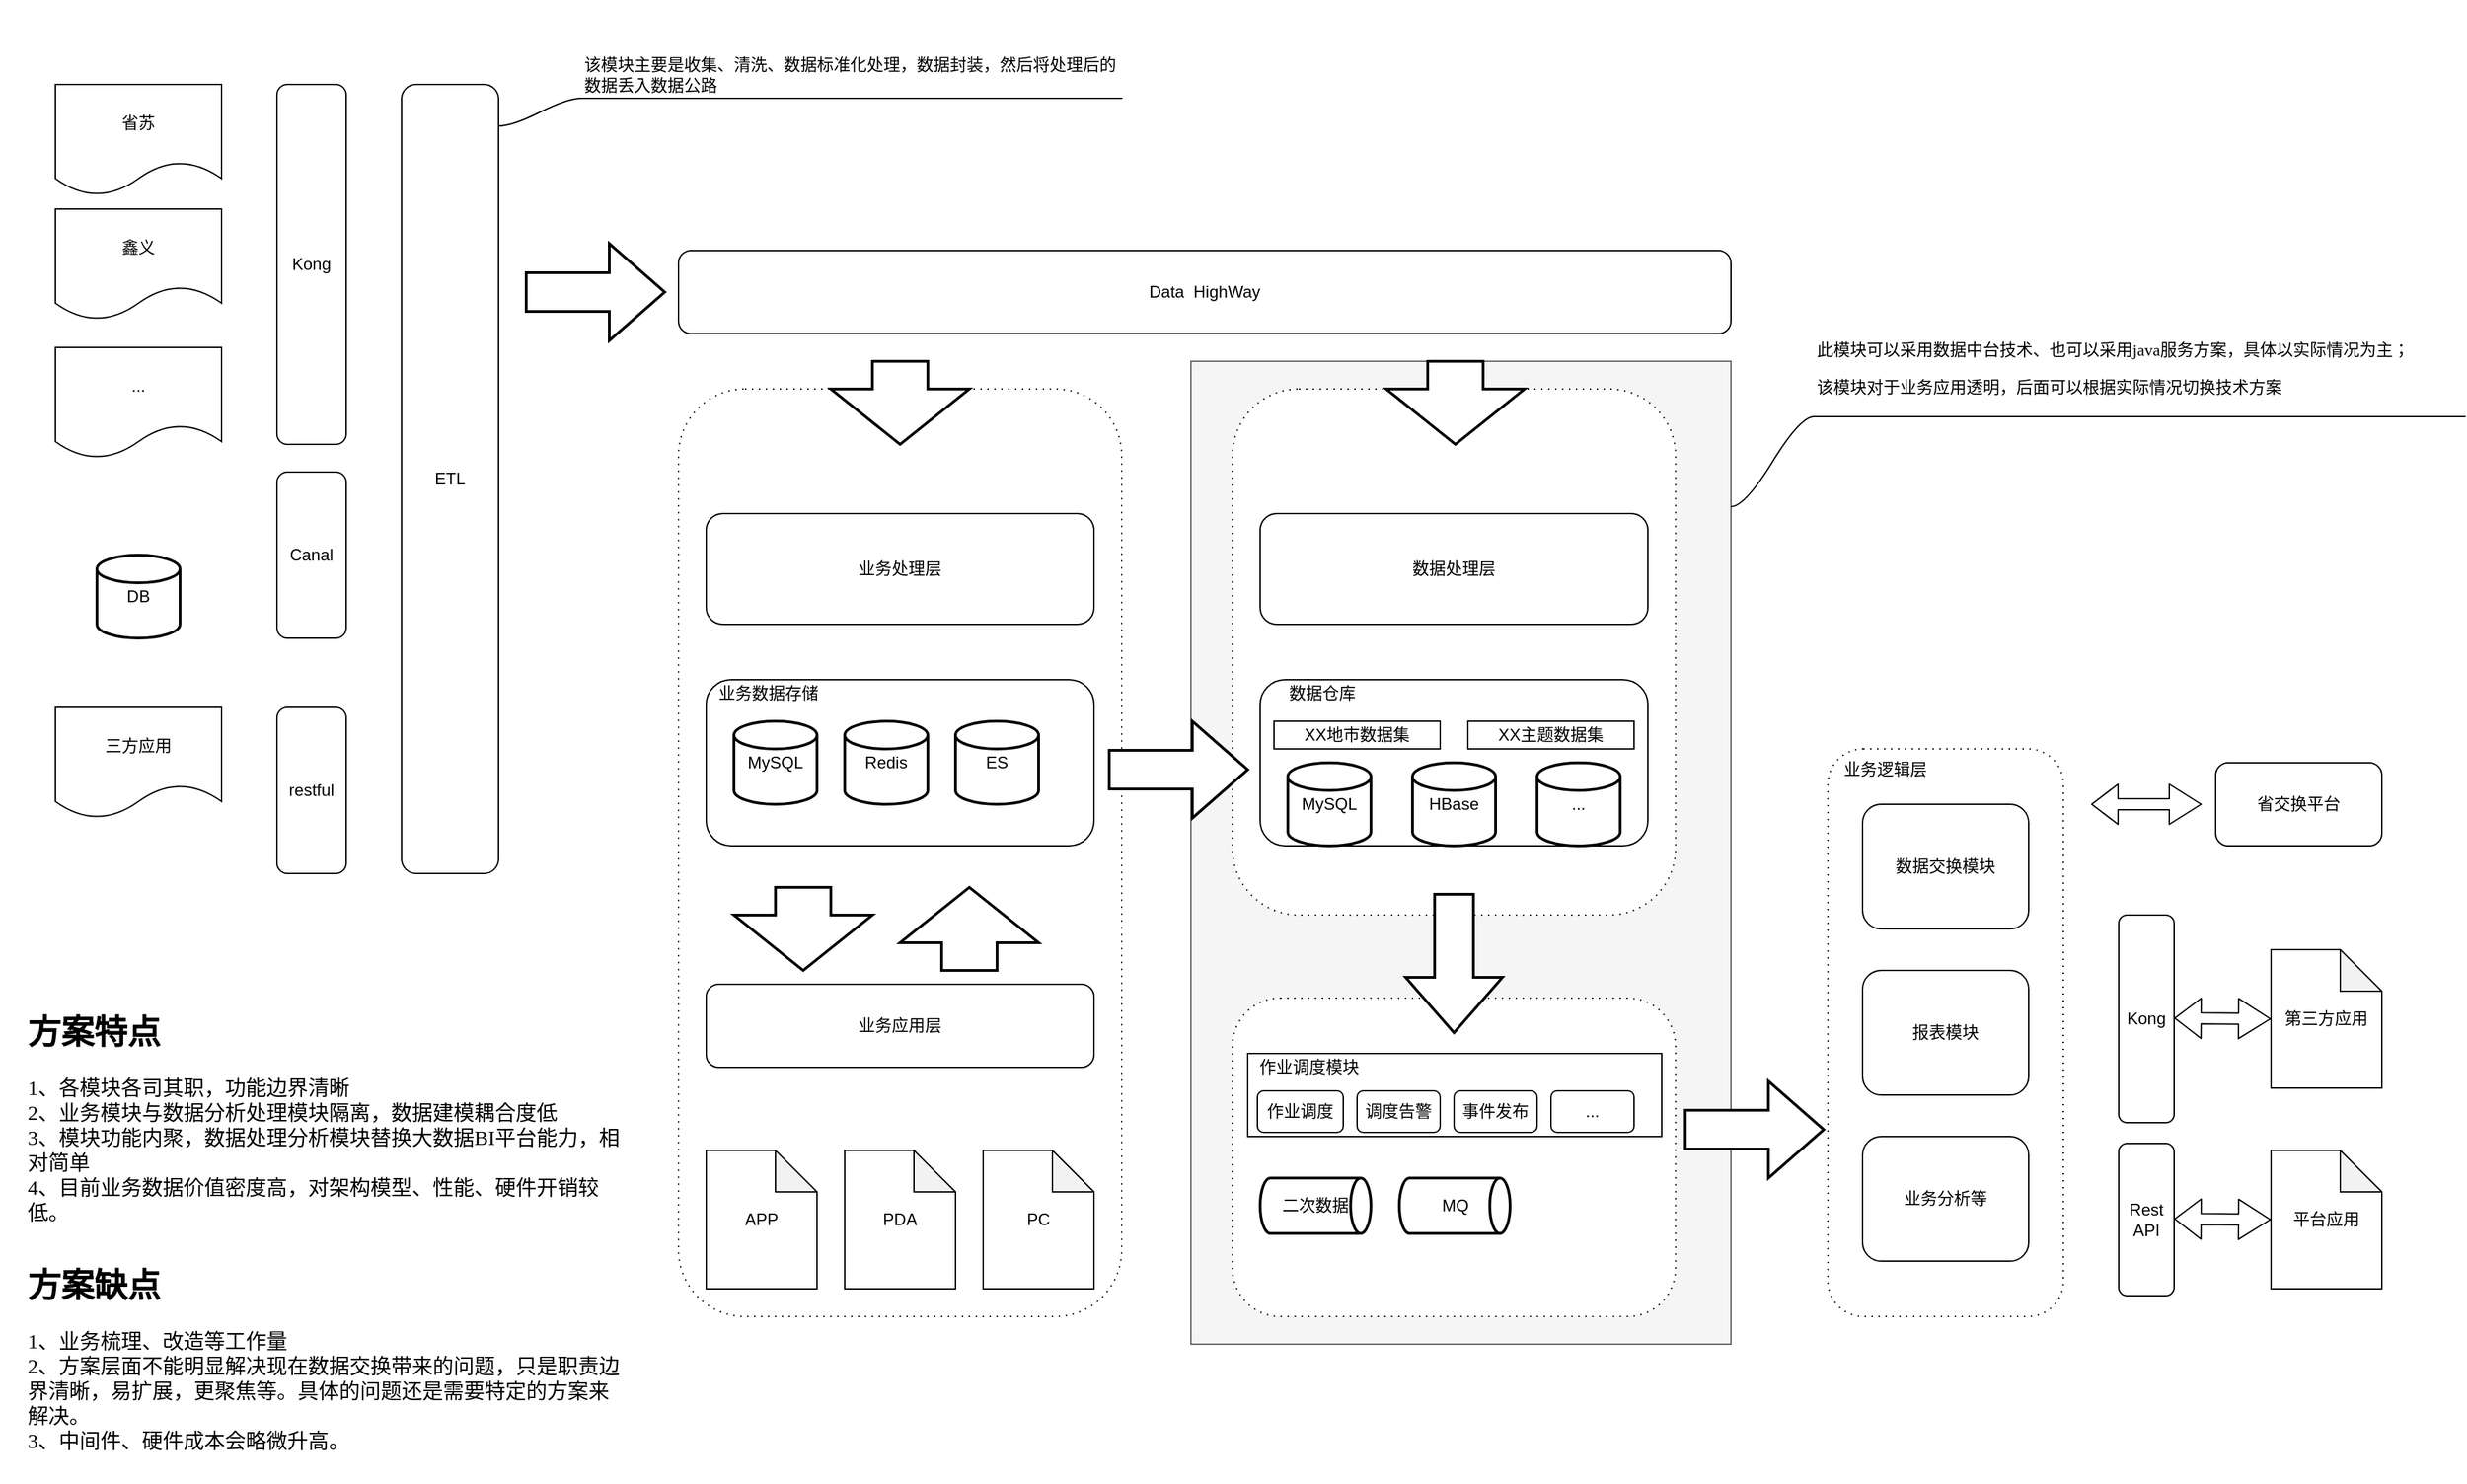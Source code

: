 <mxfile version="14.4.8" type="github">
  <diagram id="ZT_yV8qCvgmUuOjG69n4" name="Page-1">
    <mxGraphModel dx="1678" dy="974" grid="1" gridSize="10" guides="1" tooltips="1" connect="1" arrows="1" fold="1" page="1" pageScale="1" pageWidth="1654" pageHeight="2336" math="0" shadow="0">
      <root>
        <mxCell id="0" />
        <mxCell id="1" parent="0" />
        <mxCell id="gTwHU6XBFoAe-j7LGJRu-66" value="" style="rounded=0;whiteSpace=wrap;html=1;fillColor=#f5f5f5;strokeColor=#666666;fontColor=#333333;" vertex="1" parent="1">
          <mxGeometry x="1010" y="390" width="390" height="710" as="geometry" />
        </mxCell>
        <mxCell id="gTwHU6XBFoAe-j7LGJRu-25" value="" style="shape=ext;rounded=1;html=1;whiteSpace=wrap;dashed=1;dashPattern=1 4;" vertex="1" parent="1">
          <mxGeometry x="640" y="410" width="320" height="670" as="geometry" />
        </mxCell>
        <mxCell id="gTwHU6XBFoAe-j7LGJRu-1" value="省苏" style="shape=document;whiteSpace=wrap;html=1;boundedLbl=1;" vertex="1" parent="1">
          <mxGeometry x="190" y="190" width="120" height="80" as="geometry" />
        </mxCell>
        <mxCell id="gTwHU6XBFoAe-j7LGJRu-2" value="鑫义" style="shape=document;whiteSpace=wrap;html=1;boundedLbl=1;" vertex="1" parent="1">
          <mxGeometry x="190" y="280" width="120" height="80" as="geometry" />
        </mxCell>
        <mxCell id="gTwHU6XBFoAe-j7LGJRu-3" value="..." style="shape=document;whiteSpace=wrap;html=1;boundedLbl=1;" vertex="1" parent="1">
          <mxGeometry x="190" y="380" width="120" height="80" as="geometry" />
        </mxCell>
        <mxCell id="gTwHU6XBFoAe-j7LGJRu-4" value="Kong" style="rounded=1;whiteSpace=wrap;html=1;" vertex="1" parent="1">
          <mxGeometry x="350" y="190" width="50" height="260" as="geometry" />
        </mxCell>
        <mxCell id="gTwHU6XBFoAe-j7LGJRu-5" value="DB" style="strokeWidth=2;html=1;shape=mxgraph.flowchart.database;whiteSpace=wrap;" vertex="1" parent="1">
          <mxGeometry x="220" y="530" width="60" height="60" as="geometry" />
        </mxCell>
        <mxCell id="gTwHU6XBFoAe-j7LGJRu-6" value="Canal" style="rounded=1;whiteSpace=wrap;html=1;" vertex="1" parent="1">
          <mxGeometry x="350" y="470" width="50" height="120" as="geometry" />
        </mxCell>
        <mxCell id="gTwHU6XBFoAe-j7LGJRu-7" value="ETL" style="rounded=1;whiteSpace=wrap;html=1;" vertex="1" parent="1">
          <mxGeometry x="440" y="190" width="70" height="570" as="geometry" />
        </mxCell>
        <mxCell id="gTwHU6XBFoAe-j7LGJRu-8" value="Data&amp;nbsp; HighWay" style="rounded=1;whiteSpace=wrap;html=1;" vertex="1" parent="1">
          <mxGeometry x="640" y="310" width="760" height="60" as="geometry" />
        </mxCell>
        <mxCell id="gTwHU6XBFoAe-j7LGJRu-9" value="" style="verticalLabelPosition=bottom;verticalAlign=top;html=1;strokeWidth=2;shape=mxgraph.arrows2.arrow;dy=0.6;dx=40;notch=0;" vertex="1" parent="1">
          <mxGeometry x="530" y="305" width="100" height="70" as="geometry" />
        </mxCell>
        <mxCell id="gTwHU6XBFoAe-j7LGJRu-10" value="业务处理层" style="rounded=1;whiteSpace=wrap;html=1;" vertex="1" parent="1">
          <mxGeometry x="660" y="500" width="280" height="80" as="geometry" />
        </mxCell>
        <mxCell id="gTwHU6XBFoAe-j7LGJRu-11" value="" style="verticalLabelPosition=bottom;verticalAlign=top;html=1;strokeWidth=2;shape=mxgraph.arrows2.arrow;dy=0.6;dx=40;notch=0;rotation=90;" vertex="1" parent="1">
          <mxGeometry x="770" y="370" width="60" height="100" as="geometry" />
        </mxCell>
        <mxCell id="gTwHU6XBFoAe-j7LGJRu-12" value="" style="rounded=1;whiteSpace=wrap;html=1;" vertex="1" parent="1">
          <mxGeometry x="660" y="620" width="280" height="120" as="geometry" />
        </mxCell>
        <mxCell id="gTwHU6XBFoAe-j7LGJRu-13" value="MySQL" style="strokeWidth=2;html=1;shape=mxgraph.flowchart.database;whiteSpace=wrap;" vertex="1" parent="1">
          <mxGeometry x="680" y="650" width="60" height="60" as="geometry" />
        </mxCell>
        <mxCell id="gTwHU6XBFoAe-j7LGJRu-14" value="Redis" style="strokeWidth=2;html=1;shape=mxgraph.flowchart.database;whiteSpace=wrap;" vertex="1" parent="1">
          <mxGeometry x="760" y="650" width="60" height="60" as="geometry" />
        </mxCell>
        <mxCell id="gTwHU6XBFoAe-j7LGJRu-15" value="ES" style="strokeWidth=2;html=1;shape=mxgraph.flowchart.database;whiteSpace=wrap;" vertex="1" parent="1">
          <mxGeometry x="840" y="650" width="60" height="60" as="geometry" />
        </mxCell>
        <mxCell id="gTwHU6XBFoAe-j7LGJRu-16" value="业务数据存储" style="text;html=1;strokeColor=none;fillColor=none;align=center;verticalAlign=middle;whiteSpace=wrap;rounded=0;" vertex="1" parent="1">
          <mxGeometry x="660" y="620" width="90" height="20" as="geometry" />
        </mxCell>
        <mxCell id="gTwHU6XBFoAe-j7LGJRu-17" value="业务应用层" style="rounded=1;whiteSpace=wrap;html=1;" vertex="1" parent="1">
          <mxGeometry x="660" y="840" width="280" height="60" as="geometry" />
        </mxCell>
        <mxCell id="gTwHU6XBFoAe-j7LGJRu-18" value="" style="verticalLabelPosition=bottom;verticalAlign=top;html=1;strokeWidth=2;shape=mxgraph.arrows2.arrow;dy=0.6;dx=40;notch=0;rotation=90;" vertex="1" parent="1">
          <mxGeometry x="700" y="750" width="60" height="100" as="geometry" />
        </mxCell>
        <mxCell id="gTwHU6XBFoAe-j7LGJRu-19" value="" style="verticalLabelPosition=bottom;verticalAlign=top;html=1;strokeWidth=2;shape=mxgraph.arrows2.arrow;dy=0.6;dx=40;notch=0;rotation=-90;" vertex="1" parent="1">
          <mxGeometry x="820" y="750" width="60" height="100" as="geometry" />
        </mxCell>
        <mxCell id="gTwHU6XBFoAe-j7LGJRu-20" value="APP" style="shape=note;whiteSpace=wrap;html=1;backgroundOutline=1;darkOpacity=0.05;" vertex="1" parent="1">
          <mxGeometry x="660" y="960" width="80" height="100" as="geometry" />
        </mxCell>
        <mxCell id="gTwHU6XBFoAe-j7LGJRu-21" value="PDA" style="shape=note;whiteSpace=wrap;html=1;backgroundOutline=1;darkOpacity=0.05;" vertex="1" parent="1">
          <mxGeometry x="760" y="960" width="80" height="100" as="geometry" />
        </mxCell>
        <mxCell id="gTwHU6XBFoAe-j7LGJRu-22" value="PC" style="shape=note;whiteSpace=wrap;html=1;backgroundOutline=1;darkOpacity=0.05;" vertex="1" parent="1">
          <mxGeometry x="860" y="960" width="80" height="100" as="geometry" />
        </mxCell>
        <mxCell id="gTwHU6XBFoAe-j7LGJRu-26" value="restful" style="rounded=1;whiteSpace=wrap;html=1;" vertex="1" parent="1">
          <mxGeometry x="350" y="640" width="50" height="120" as="geometry" />
        </mxCell>
        <mxCell id="gTwHU6XBFoAe-j7LGJRu-27" value="三方应用" style="shape=document;whiteSpace=wrap;html=1;boundedLbl=1;" vertex="1" parent="1">
          <mxGeometry x="190" y="640" width="120" height="80" as="geometry" />
        </mxCell>
        <mxCell id="gTwHU6XBFoAe-j7LGJRu-28" value="" style="shape=ext;rounded=1;html=1;whiteSpace=wrap;dashed=1;dashPattern=1 4;" vertex="1" parent="1">
          <mxGeometry x="1040" y="410" width="320" height="380" as="geometry" />
        </mxCell>
        <mxCell id="gTwHU6XBFoAe-j7LGJRu-29" value="数据处理层" style="rounded=1;whiteSpace=wrap;html=1;" vertex="1" parent="1">
          <mxGeometry x="1060" y="500" width="280" height="80" as="geometry" />
        </mxCell>
        <mxCell id="gTwHU6XBFoAe-j7LGJRu-30" value="" style="verticalLabelPosition=bottom;verticalAlign=top;html=1;strokeWidth=2;shape=mxgraph.arrows2.arrow;dy=0.6;dx=40;notch=0;rotation=90;" vertex="1" parent="1">
          <mxGeometry x="1171" y="370" width="60" height="100" as="geometry" />
        </mxCell>
        <mxCell id="gTwHU6XBFoAe-j7LGJRu-31" value="" style="rounded=1;whiteSpace=wrap;html=1;" vertex="1" parent="1">
          <mxGeometry x="1060" y="620" width="280" height="120" as="geometry" />
        </mxCell>
        <mxCell id="gTwHU6XBFoAe-j7LGJRu-32" value="" style="verticalLabelPosition=bottom;verticalAlign=top;html=1;strokeWidth=2;shape=mxgraph.arrows2.arrow;dy=0.6;dx=40;notch=0;" vertex="1" parent="1">
          <mxGeometry x="951" y="650" width="100" height="70" as="geometry" />
        </mxCell>
        <mxCell id="gTwHU6XBFoAe-j7LGJRu-33" value="数据仓库" style="text;html=1;strokeColor=none;fillColor=none;align=center;verticalAlign=middle;whiteSpace=wrap;rounded=0;" vertex="1" parent="1">
          <mxGeometry x="1060" y="620" width="90" height="20" as="geometry" />
        </mxCell>
        <mxCell id="gTwHU6XBFoAe-j7LGJRu-34" value="MySQL" style="strokeWidth=2;html=1;shape=mxgraph.flowchart.database;whiteSpace=wrap;" vertex="1" parent="1">
          <mxGeometry x="1080" y="680" width="60" height="60" as="geometry" />
        </mxCell>
        <mxCell id="gTwHU6XBFoAe-j7LGJRu-35" value="HBase" style="strokeWidth=2;html=1;shape=mxgraph.flowchart.database;whiteSpace=wrap;" vertex="1" parent="1">
          <mxGeometry x="1170" y="680" width="60" height="60" as="geometry" />
        </mxCell>
        <mxCell id="gTwHU6XBFoAe-j7LGJRu-36" value="..." style="strokeWidth=2;html=1;shape=mxgraph.flowchart.database;whiteSpace=wrap;" vertex="1" parent="1">
          <mxGeometry x="1260" y="680" width="60" height="60" as="geometry" />
        </mxCell>
        <mxCell id="gTwHU6XBFoAe-j7LGJRu-37" value="XX地市数据集" style="rounded=0;whiteSpace=wrap;html=1;" vertex="1" parent="1">
          <mxGeometry x="1070" y="650" width="120" height="20" as="geometry" />
        </mxCell>
        <mxCell id="gTwHU6XBFoAe-j7LGJRu-38" value="XX主题数据集" style="rounded=0;whiteSpace=wrap;html=1;" vertex="1" parent="1">
          <mxGeometry x="1210" y="650" width="120" height="20" as="geometry" />
        </mxCell>
        <mxCell id="gTwHU6XBFoAe-j7LGJRu-39" value="" style="shape=ext;rounded=1;html=1;whiteSpace=wrap;dashed=1;dashPattern=1 4;" vertex="1" parent="1">
          <mxGeometry x="1040" y="850" width="320" height="230" as="geometry" />
        </mxCell>
        <mxCell id="gTwHU6XBFoAe-j7LGJRu-40" value="" style="verticalLabelPosition=bottom;verticalAlign=top;html=1;strokeWidth=2;shape=mxgraph.arrows2.arrow;dy=0.6;dx=40;notch=0;rotation=90;" vertex="1" parent="1">
          <mxGeometry x="1150" y="790" width="100" height="70" as="geometry" />
        </mxCell>
        <mxCell id="gTwHU6XBFoAe-j7LGJRu-41" value="" style="rounded=0;whiteSpace=wrap;html=1;" vertex="1" parent="1">
          <mxGeometry x="1051" y="890" width="299" height="60" as="geometry" />
        </mxCell>
        <mxCell id="gTwHU6XBFoAe-j7LGJRu-42" value="作业调度模块" style="text;html=1;strokeColor=none;fillColor=none;align=center;verticalAlign=middle;whiteSpace=wrap;rounded=0;" vertex="1" parent="1">
          <mxGeometry x="1051" y="890" width="89" height="20" as="geometry" />
        </mxCell>
        <mxCell id="gTwHU6XBFoAe-j7LGJRu-43" value="作业调度" style="rounded=1;whiteSpace=wrap;html=1;" vertex="1" parent="1">
          <mxGeometry x="1058" y="917" width="62" height="30" as="geometry" />
        </mxCell>
        <mxCell id="gTwHU6XBFoAe-j7LGJRu-44" value="调度告警" style="rounded=1;whiteSpace=wrap;html=1;" vertex="1" parent="1">
          <mxGeometry x="1130" y="917" width="60" height="30" as="geometry" />
        </mxCell>
        <mxCell id="gTwHU6XBFoAe-j7LGJRu-45" value="事件发布" style="rounded=1;whiteSpace=wrap;html=1;" vertex="1" parent="1">
          <mxGeometry x="1200" y="917" width="60" height="30" as="geometry" />
        </mxCell>
        <mxCell id="gTwHU6XBFoAe-j7LGJRu-46" value="..." style="rounded=1;whiteSpace=wrap;html=1;" vertex="1" parent="1">
          <mxGeometry x="1270" y="917" width="60" height="30" as="geometry" />
        </mxCell>
        <mxCell id="gTwHU6XBFoAe-j7LGJRu-47" value="二次数据" style="strokeWidth=2;html=1;shape=mxgraph.flowchart.direct_data;whiteSpace=wrap;" vertex="1" parent="1">
          <mxGeometry x="1060" y="980" width="80" height="40" as="geometry" />
        </mxCell>
        <mxCell id="gTwHU6XBFoAe-j7LGJRu-48" value="MQ" style="strokeWidth=2;html=1;shape=mxgraph.flowchart.direct_data;whiteSpace=wrap;" vertex="1" parent="1">
          <mxGeometry x="1160.5" y="980" width="80" height="40" as="geometry" />
        </mxCell>
        <mxCell id="gTwHU6XBFoAe-j7LGJRu-49" value="" style="shape=ext;rounded=1;html=1;whiteSpace=wrap;dashed=1;dashPattern=1 4;" vertex="1" parent="1">
          <mxGeometry x="1470" y="670" width="170" height="410" as="geometry" />
        </mxCell>
        <mxCell id="gTwHU6XBFoAe-j7LGJRu-50" value="" style="verticalLabelPosition=bottom;verticalAlign=top;html=1;strokeWidth=2;shape=mxgraph.arrows2.arrow;dy=0.6;dx=40;notch=0;" vertex="1" parent="1">
          <mxGeometry x="1367" y="910" width="100" height="70" as="geometry" />
        </mxCell>
        <mxCell id="gTwHU6XBFoAe-j7LGJRu-51" value="业务逻辑层" style="text;html=1;strokeColor=none;fillColor=none;align=center;verticalAlign=middle;whiteSpace=wrap;rounded=0;" vertex="1" parent="1">
          <mxGeometry x="1467" y="675" width="89" height="20" as="geometry" />
        </mxCell>
        <mxCell id="gTwHU6XBFoAe-j7LGJRu-52" value="数据交换模块" style="rounded=1;whiteSpace=wrap;html=1;" vertex="1" parent="1">
          <mxGeometry x="1495" y="710" width="120" height="90" as="geometry" />
        </mxCell>
        <mxCell id="gTwHU6XBFoAe-j7LGJRu-53" value="报表模块" style="rounded=1;whiteSpace=wrap;html=1;" vertex="1" parent="1">
          <mxGeometry x="1495" y="830" width="120" height="90" as="geometry" />
        </mxCell>
        <mxCell id="gTwHU6XBFoAe-j7LGJRu-55" value="业务分析等" style="rounded=1;whiteSpace=wrap;html=1;" vertex="1" parent="1">
          <mxGeometry x="1495" y="950" width="120" height="90" as="geometry" />
        </mxCell>
        <mxCell id="gTwHU6XBFoAe-j7LGJRu-56" value="省交换平台" style="rounded=1;whiteSpace=wrap;html=1;" vertex="1" parent="1">
          <mxGeometry x="1750" y="680" width="120" height="60" as="geometry" />
        </mxCell>
        <mxCell id="gTwHU6XBFoAe-j7LGJRu-57" value="" style="shape=flexArrow;endArrow=classic;startArrow=classic;html=1;width=8;endSize=7.33;" edge="1" parent="1">
          <mxGeometry width="50" height="50" relative="1" as="geometry">
            <mxPoint x="1660" y="710" as="sourcePoint" />
            <mxPoint x="1740" y="710" as="targetPoint" />
          </mxGeometry>
        </mxCell>
        <mxCell id="gTwHU6XBFoAe-j7LGJRu-58" value="Kong" style="rounded=1;whiteSpace=wrap;html=1;" vertex="1" parent="1">
          <mxGeometry x="1680" y="790" width="40" height="150" as="geometry" />
        </mxCell>
        <mxCell id="gTwHU6XBFoAe-j7LGJRu-59" value="Rest API" style="rounded=1;whiteSpace=wrap;html=1;" vertex="1" parent="1">
          <mxGeometry x="1680" y="955" width="40" height="110" as="geometry" />
        </mxCell>
        <mxCell id="gTwHU6XBFoAe-j7LGJRu-60" value="第三方应用" style="shape=note;whiteSpace=wrap;html=1;backgroundOutline=1;darkOpacity=0.05;" vertex="1" parent="1">
          <mxGeometry x="1790" y="815" width="80" height="100" as="geometry" />
        </mxCell>
        <mxCell id="gTwHU6XBFoAe-j7LGJRu-62" value="" style="shape=flexArrow;endArrow=classic;startArrow=classic;html=1;width=8;endSize=7.33;" edge="1" parent="1">
          <mxGeometry width="50" height="50" relative="1" as="geometry">
            <mxPoint x="1720" y="864.5" as="sourcePoint" />
            <mxPoint x="1790" y="865" as="targetPoint" />
          </mxGeometry>
        </mxCell>
        <mxCell id="gTwHU6XBFoAe-j7LGJRu-64" value="平台应用" style="shape=note;whiteSpace=wrap;html=1;backgroundOutline=1;darkOpacity=0.05;" vertex="1" parent="1">
          <mxGeometry x="1790" y="960" width="80" height="100" as="geometry" />
        </mxCell>
        <mxCell id="gTwHU6XBFoAe-j7LGJRu-65" value="" style="shape=flexArrow;endArrow=classic;startArrow=classic;html=1;width=8;endSize=7.33;" edge="1" parent="1">
          <mxGeometry width="50" height="50" relative="1" as="geometry">
            <mxPoint x="1720" y="1009.5" as="sourcePoint" />
            <mxPoint x="1790" y="1010" as="targetPoint" />
          </mxGeometry>
        </mxCell>
        <mxCell id="gTwHU6XBFoAe-j7LGJRu-72" value="&lt;p&gt;此模块可以采用数据中台技术、也可以采用java服务方案，具体以实际情况为主；&lt;/p&gt;&lt;p&gt;该模块对于业务应用透明，后面可以根据实际情况切换技术方案&lt;/p&gt;" style="whiteSpace=wrap;html=1;shape=partialRectangle;top=0;left=0;bottom=1;right=0;points=[[0,1],[1,1]];fillColor=none;align=left;verticalAlign=bottom;routingCenterY=0.5;snapToPoint=1;recursiveResize=0;autosize=1;treeFolding=1;treeMoving=1;newEdgeStyle={&quot;edgeStyle&quot;:&quot;entityRelationEdgeStyle&quot;,&quot;startArrow&quot;:&quot;none&quot;,&quot;endArrow&quot;:&quot;none&quot;,&quot;segment&quot;:10,&quot;curved&quot;:1};textDirection=ltr;horizontal=1;fontFamily=Verdana;" vertex="1" parent="1">
          <mxGeometry x="1460" y="320" width="470" height="110" as="geometry" />
        </mxCell>
        <mxCell id="gTwHU6XBFoAe-j7LGJRu-73" value="" style="edgeStyle=entityRelationEdgeStyle;startArrow=none;endArrow=none;segment=10;curved=1;" edge="1" target="gTwHU6XBFoAe-j7LGJRu-72" parent="1">
          <mxGeometry relative="1" as="geometry">
            <mxPoint x="1400" y="495" as="sourcePoint" />
          </mxGeometry>
        </mxCell>
        <mxCell id="gTwHU6XBFoAe-j7LGJRu-76" value="该模块主要是收集、清洗、数据标准化处理，数据封装，然后将处理后的数据丢入数据公路" style="whiteSpace=wrap;html=1;shape=partialRectangle;top=0;left=0;bottom=1;right=0;points=[[0,1],[1,1]];fillColor=none;align=left;verticalAlign=bottom;routingCenterY=0.5;snapToPoint=1;recursiveResize=0;autosize=1;treeFolding=1;treeMoving=1;newEdgeStyle={&quot;edgeStyle&quot;:&quot;entityRelationEdgeStyle&quot;,&quot;startArrow&quot;:&quot;none&quot;,&quot;endArrow&quot;:&quot;none&quot;,&quot;segment&quot;:10,&quot;curved&quot;:1};fontFamily=Verdana;" vertex="1" parent="1">
          <mxGeometry x="570" y="130" width="390" height="70" as="geometry" />
        </mxCell>
        <mxCell id="gTwHU6XBFoAe-j7LGJRu-77" value="" style="edgeStyle=entityRelationEdgeStyle;startArrow=none;endArrow=none;segment=10;curved=1;fontFamily=Verdana;" edge="1" target="gTwHU6XBFoAe-j7LGJRu-76" parent="1">
          <mxGeometry relative="1" as="geometry">
            <mxPoint x="510" y="220" as="sourcePoint" />
          </mxGeometry>
        </mxCell>
        <mxCell id="gTwHU6XBFoAe-j7LGJRu-78" value="&lt;h1&gt;方案特点&lt;/h1&gt;&lt;div style=&quot;font-size: 15px&quot;&gt;&lt;font style=&quot;font-size: 15px&quot;&gt;1、各模块各司其职，功能边界清晰&lt;/font&gt;&lt;/div&gt;&lt;div style=&quot;font-size: 15px&quot;&gt;&lt;font style=&quot;font-size: 15px&quot;&gt;2、业务模块与数据分析处理模块隔离，数据建模耦合度低&lt;/font&gt;&lt;/div&gt;&lt;div style=&quot;font-size: 15px&quot;&gt;&lt;font style=&quot;font-size: 15px&quot;&gt;3、模块功能内聚，数据处理分析模块替换大数据BI平台能力，相对简单&lt;/font&gt;&lt;/div&gt;&lt;div style=&quot;font-size: 15px&quot;&gt;&lt;font style=&quot;font-size: 15px&quot;&gt;4、目前业务数据价值密度高，对架构模型、性能、硬件开销较低。&lt;/font&gt;&lt;/div&gt;&lt;div&gt;&lt;br&gt;&lt;/div&gt;&lt;h1&gt;方案缺点&lt;/h1&gt;&lt;div style=&quot;font-size: 15px&quot;&gt;&lt;font style=&quot;font-size: 15px&quot;&gt;1、业务梳理、改造等工作量&lt;/font&gt;&lt;/div&gt;&lt;div style=&quot;font-size: 15px&quot;&gt;&lt;font style=&quot;font-size: 15px&quot;&gt;2、方案层面不能明显解决现在数据交换带来的问题，只是职责边界清晰，易扩展，更聚焦等。具体的问题还是需要特定的方案来解决&lt;span&gt;。&lt;/span&gt;&lt;/font&gt;&lt;/div&gt;&lt;div style=&quot;font-size: 15px&quot;&gt;&lt;font style=&quot;font-size: 15px&quot;&gt;3、中间件、硬件成本会略微升高。&lt;/font&gt;&lt;/div&gt;" style="text;html=1;strokeColor=none;fillColor=none;spacing=20;spacingTop=-20;whiteSpace=wrap;overflow=hidden;rounded=0;fontFamily=Verdana;align=left;spacingLeft=0;horizontal=1;" vertex="1" parent="1">
          <mxGeometry x="150" y="840" width="470" height="360" as="geometry" />
        </mxCell>
      </root>
    </mxGraphModel>
  </diagram>
</mxfile>
